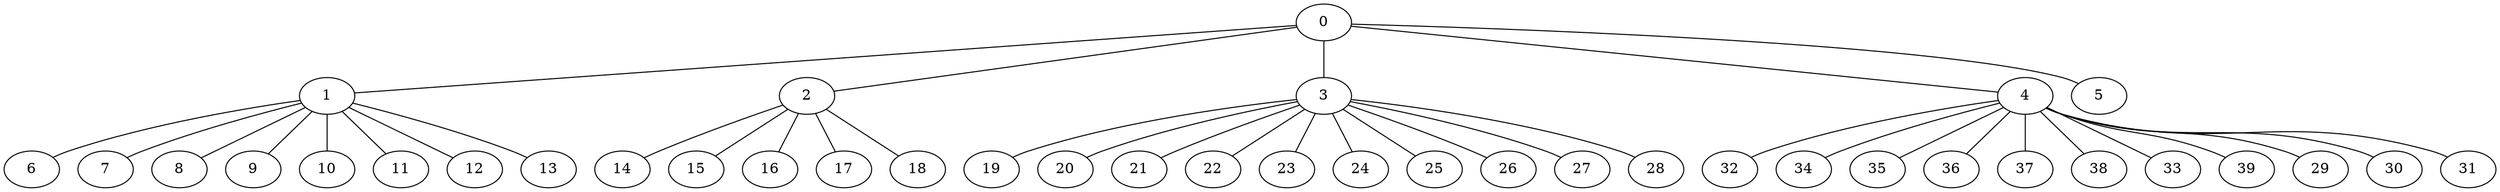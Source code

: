 
graph graphname {
    0 -- 1
0 -- 2
0 -- 3
0 -- 4
0 -- 5
1 -- 6
1 -- 7
1 -- 8
1 -- 9
1 -- 10
1 -- 11
1 -- 12
1 -- 13
2 -- 14
2 -- 15
2 -- 16
2 -- 17
2 -- 18
3 -- 19
3 -- 20
3 -- 21
3 -- 22
3 -- 23
3 -- 24
3 -- 25
3 -- 26
3 -- 27
3 -- 28
4 -- 32
4 -- 34
4 -- 35
4 -- 36
4 -- 37
4 -- 38
4 -- 33
4 -- 39
4 -- 29
4 -- 30
4 -- 31

}
